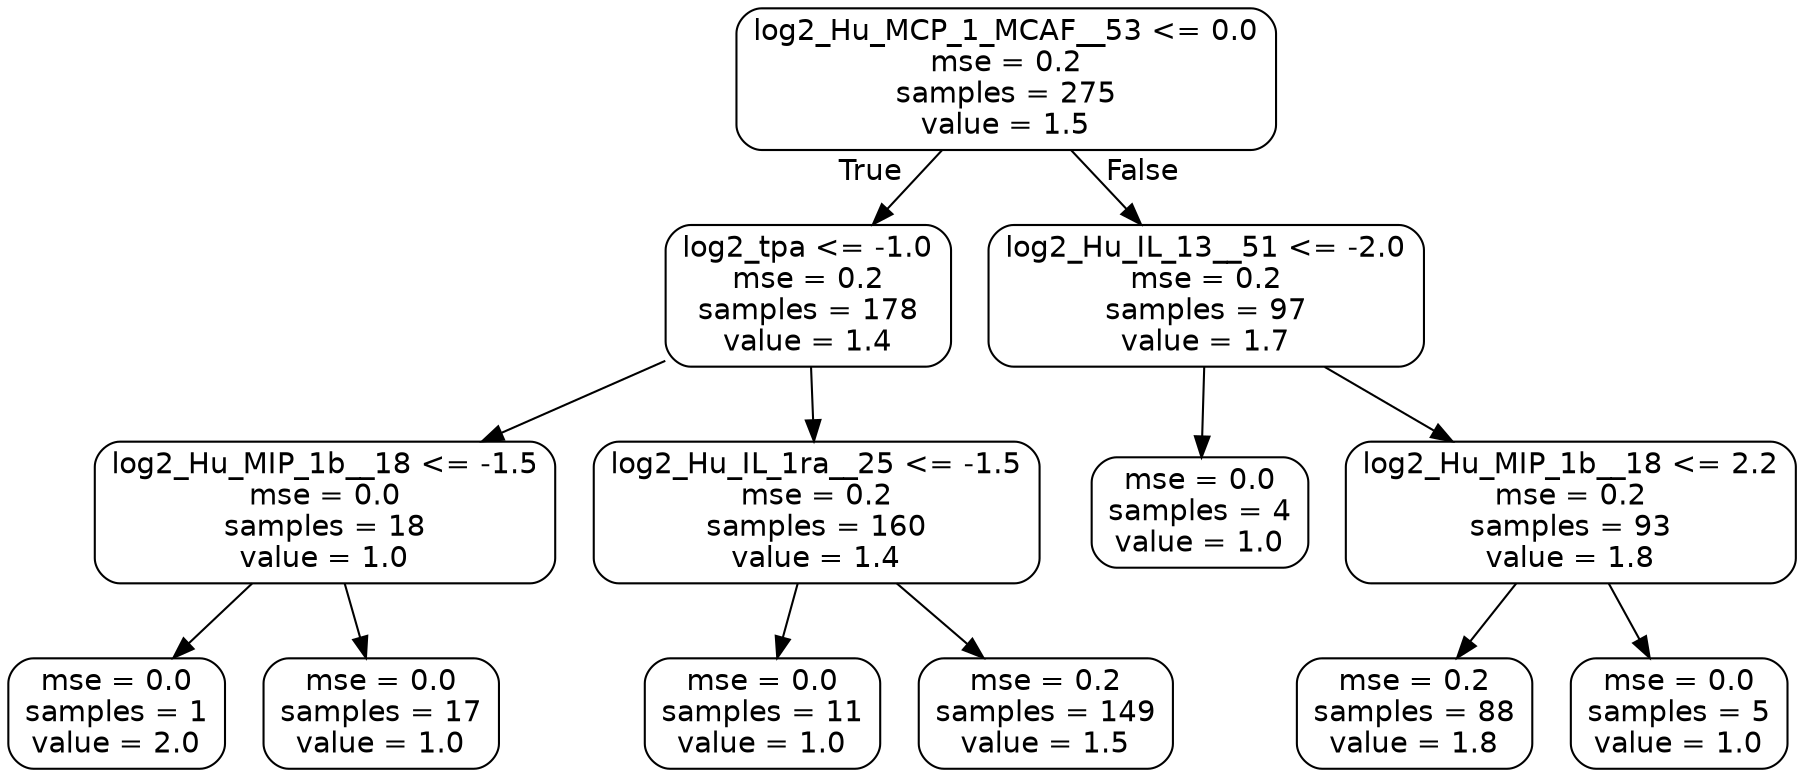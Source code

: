 digraph Tree {
node [shape=box, style="rounded", color="black", fontname=helvetica] ;
edge [fontname=helvetica] ;
0 [label="log2_Hu_MCP_1_MCAF__53 <= 0.0\nmse = 0.2\nsamples = 275\nvalue = 1.5"] ;
1 [label="log2_tpa <= -1.0\nmse = 0.2\nsamples = 178\nvalue = 1.4"] ;
0 -> 1 [labeldistance=2.5, labelangle=45, headlabel="True"] ;
2 [label="log2_Hu_MIP_1b__18 <= -1.5\nmse = 0.0\nsamples = 18\nvalue = 1.0"] ;
1 -> 2 ;
3 [label="mse = 0.0\nsamples = 1\nvalue = 2.0"] ;
2 -> 3 ;
4 [label="mse = 0.0\nsamples = 17\nvalue = 1.0"] ;
2 -> 4 ;
5 [label="log2_Hu_IL_1ra__25 <= -1.5\nmse = 0.2\nsamples = 160\nvalue = 1.4"] ;
1 -> 5 ;
6 [label="mse = 0.0\nsamples = 11\nvalue = 1.0"] ;
5 -> 6 ;
7 [label="mse = 0.2\nsamples = 149\nvalue = 1.5"] ;
5 -> 7 ;
8 [label="log2_Hu_IL_13__51 <= -2.0\nmse = 0.2\nsamples = 97\nvalue = 1.7"] ;
0 -> 8 [labeldistance=2.5, labelangle=-45, headlabel="False"] ;
9 [label="mse = 0.0\nsamples = 4\nvalue = 1.0"] ;
8 -> 9 ;
10 [label="log2_Hu_MIP_1b__18 <= 2.2\nmse = 0.2\nsamples = 93\nvalue = 1.8"] ;
8 -> 10 ;
11 [label="mse = 0.2\nsamples = 88\nvalue = 1.8"] ;
10 -> 11 ;
12 [label="mse = 0.0\nsamples = 5\nvalue = 1.0"] ;
10 -> 12 ;
}
